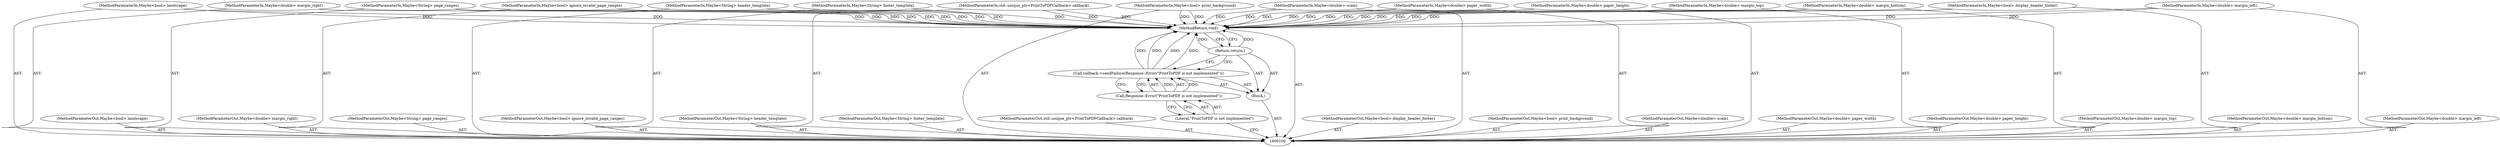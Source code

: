 digraph "0_Chrome_c59ad14fc61393a50b2ca3e89c7ecaba7028c4c4_2" {
"1000121" [label="(MethodReturn,void)"];
"1000101" [label="(MethodParameterIn,Maybe<bool> landscape)"];
"1000137" [label="(MethodParameterOut,Maybe<bool> landscape)"];
"1000110" [label="(MethodParameterIn,Maybe<double> margin_right)"];
"1000146" [label="(MethodParameterOut,Maybe<double> margin_right)"];
"1000111" [label="(MethodParameterIn,Maybe<String> page_ranges)"];
"1000147" [label="(MethodParameterOut,Maybe<String> page_ranges)"];
"1000112" [label="(MethodParameterIn,Maybe<bool> ignore_invalid_page_ranges)"];
"1000148" [label="(MethodParameterOut,Maybe<bool> ignore_invalid_page_ranges)"];
"1000113" [label="(MethodParameterIn,Maybe<String> header_template)"];
"1000149" [label="(MethodParameterOut,Maybe<String> header_template)"];
"1000114" [label="(MethodParameterIn,Maybe<String> footer_template)"];
"1000150" [label="(MethodParameterOut,Maybe<String> footer_template)"];
"1000115" [label="(MethodParameterIn,std::unique_ptr<PrintToPDFCallback> callback)"];
"1000151" [label="(MethodParameterOut,std::unique_ptr<PrintToPDFCallback> callback)"];
"1000116" [label="(Block,)"];
"1000118" [label="(Call,Response::Error(\"PrintToPDF is not implemented\"))"];
"1000117" [label="(Call,callback->sendFailure(Response::Error(\"PrintToPDF is not implemented\")))"];
"1000119" [label="(Literal,\"PrintToPDF is not implemented\")"];
"1000120" [label="(Return,return;)"];
"1000102" [label="(MethodParameterIn,Maybe<bool> display_header_footer)"];
"1000138" [label="(MethodParameterOut,Maybe<bool> display_header_footer)"];
"1000103" [label="(MethodParameterIn,Maybe<bool> print_background)"];
"1000139" [label="(MethodParameterOut,Maybe<bool> print_background)"];
"1000104" [label="(MethodParameterIn,Maybe<double> scale)"];
"1000140" [label="(MethodParameterOut,Maybe<double> scale)"];
"1000105" [label="(MethodParameterIn,Maybe<double> paper_width)"];
"1000141" [label="(MethodParameterOut,Maybe<double> paper_width)"];
"1000106" [label="(MethodParameterIn,Maybe<double> paper_height)"];
"1000142" [label="(MethodParameterOut,Maybe<double> paper_height)"];
"1000107" [label="(MethodParameterIn,Maybe<double> margin_top)"];
"1000143" [label="(MethodParameterOut,Maybe<double> margin_top)"];
"1000108" [label="(MethodParameterIn,Maybe<double> margin_bottom)"];
"1000144" [label="(MethodParameterOut,Maybe<double> margin_bottom)"];
"1000109" [label="(MethodParameterIn,Maybe<double> margin_left)"];
"1000145" [label="(MethodParameterOut,Maybe<double> margin_left)"];
"1000121" -> "1000100"  [label="AST: "];
"1000121" -> "1000120"  [label="CFG: "];
"1000120" -> "1000121"  [label="DDG: "];
"1000117" -> "1000121"  [label="DDG: "];
"1000117" -> "1000121"  [label="DDG: "];
"1000108" -> "1000121"  [label="DDG: "];
"1000107" -> "1000121"  [label="DDG: "];
"1000104" -> "1000121"  [label="DDG: "];
"1000105" -> "1000121"  [label="DDG: "];
"1000114" -> "1000121"  [label="DDG: "];
"1000103" -> "1000121"  [label="DDG: "];
"1000115" -> "1000121"  [label="DDG: "];
"1000111" -> "1000121"  [label="DDG: "];
"1000102" -> "1000121"  [label="DDG: "];
"1000112" -> "1000121"  [label="DDG: "];
"1000113" -> "1000121"  [label="DDG: "];
"1000101" -> "1000121"  [label="DDG: "];
"1000110" -> "1000121"  [label="DDG: "];
"1000106" -> "1000121"  [label="DDG: "];
"1000109" -> "1000121"  [label="DDG: "];
"1000101" -> "1000100"  [label="AST: "];
"1000101" -> "1000121"  [label="DDG: "];
"1000137" -> "1000100"  [label="AST: "];
"1000110" -> "1000100"  [label="AST: "];
"1000110" -> "1000121"  [label="DDG: "];
"1000146" -> "1000100"  [label="AST: "];
"1000111" -> "1000100"  [label="AST: "];
"1000111" -> "1000121"  [label="DDG: "];
"1000147" -> "1000100"  [label="AST: "];
"1000112" -> "1000100"  [label="AST: "];
"1000112" -> "1000121"  [label="DDG: "];
"1000148" -> "1000100"  [label="AST: "];
"1000113" -> "1000100"  [label="AST: "];
"1000113" -> "1000121"  [label="DDG: "];
"1000149" -> "1000100"  [label="AST: "];
"1000114" -> "1000100"  [label="AST: "];
"1000114" -> "1000121"  [label="DDG: "];
"1000150" -> "1000100"  [label="AST: "];
"1000115" -> "1000100"  [label="AST: "];
"1000115" -> "1000121"  [label="DDG: "];
"1000151" -> "1000100"  [label="AST: "];
"1000116" -> "1000100"  [label="AST: "];
"1000117" -> "1000116"  [label="AST: "];
"1000120" -> "1000116"  [label="AST: "];
"1000118" -> "1000117"  [label="AST: "];
"1000118" -> "1000119"  [label="CFG: "];
"1000119" -> "1000118"  [label="AST: "];
"1000117" -> "1000118"  [label="CFG: "];
"1000118" -> "1000117"  [label="DDG: "];
"1000117" -> "1000116"  [label="AST: "];
"1000117" -> "1000118"  [label="CFG: "];
"1000118" -> "1000117"  [label="AST: "];
"1000120" -> "1000117"  [label="CFG: "];
"1000117" -> "1000121"  [label="DDG: "];
"1000117" -> "1000121"  [label="DDG: "];
"1000118" -> "1000117"  [label="DDG: "];
"1000119" -> "1000118"  [label="AST: "];
"1000119" -> "1000100"  [label="CFG: "];
"1000118" -> "1000119"  [label="CFG: "];
"1000120" -> "1000116"  [label="AST: "];
"1000120" -> "1000117"  [label="CFG: "];
"1000121" -> "1000120"  [label="CFG: "];
"1000120" -> "1000121"  [label="DDG: "];
"1000102" -> "1000100"  [label="AST: "];
"1000102" -> "1000121"  [label="DDG: "];
"1000138" -> "1000100"  [label="AST: "];
"1000103" -> "1000100"  [label="AST: "];
"1000103" -> "1000121"  [label="DDG: "];
"1000139" -> "1000100"  [label="AST: "];
"1000104" -> "1000100"  [label="AST: "];
"1000104" -> "1000121"  [label="DDG: "];
"1000140" -> "1000100"  [label="AST: "];
"1000105" -> "1000100"  [label="AST: "];
"1000105" -> "1000121"  [label="DDG: "];
"1000141" -> "1000100"  [label="AST: "];
"1000106" -> "1000100"  [label="AST: "];
"1000106" -> "1000121"  [label="DDG: "];
"1000142" -> "1000100"  [label="AST: "];
"1000107" -> "1000100"  [label="AST: "];
"1000107" -> "1000121"  [label="DDG: "];
"1000143" -> "1000100"  [label="AST: "];
"1000108" -> "1000100"  [label="AST: "];
"1000108" -> "1000121"  [label="DDG: "];
"1000144" -> "1000100"  [label="AST: "];
"1000109" -> "1000100"  [label="AST: "];
"1000109" -> "1000121"  [label="DDG: "];
"1000145" -> "1000100"  [label="AST: "];
}
